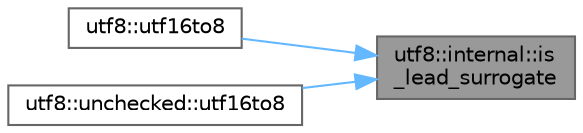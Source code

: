digraph "utf8::internal::is_lead_surrogate"
{
 // INTERACTIVE_SVG=YES
 // LATEX_PDF_SIZE
  bgcolor="transparent";
  edge [fontname=Helvetica,fontsize=10,labelfontname=Helvetica,labelfontsize=10];
  node [fontname=Helvetica,fontsize=10,shape=box,height=0.2,width=0.4];
  rankdir="RL";
  Node1 [label="utf8::internal::is\l_lead_surrogate",height=0.2,width=0.4,color="gray40", fillcolor="grey60", style="filled", fontcolor="black",tooltip=" "];
  Node1 -> Node2 [dir="back",color="steelblue1",style="solid"];
  Node2 [label="utf8::utf16to8",height=0.2,width=0.4,color="grey40", fillcolor="white", style="filled",URL="$namespaceutf8.html#acb68503442bd2e797e8fc8a960f54cf8",tooltip=" "];
  Node1 -> Node3 [dir="back",color="steelblue1",style="solid"];
  Node3 [label="utf8::unchecked::utf16to8",height=0.2,width=0.4,color="grey40", fillcolor="white", style="filled",URL="$namespaceutf8_1_1unchecked.html#adfbd29a875d0aafeeaae511dc1aa5d77",tooltip=" "];
}
